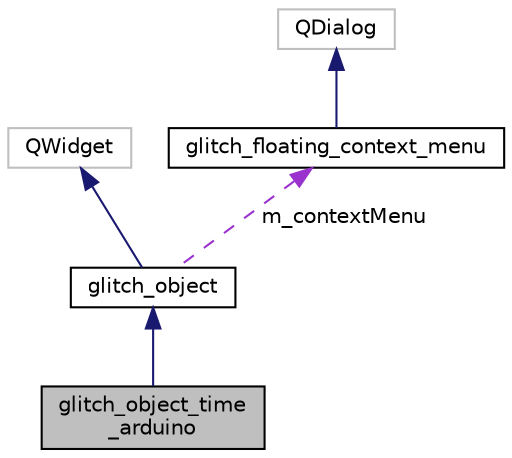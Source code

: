 digraph "glitch_object_time_arduino"
{
 // LATEX_PDF_SIZE
  edge [fontname="Helvetica",fontsize="10",labelfontname="Helvetica",labelfontsize="10"];
  node [fontname="Helvetica",fontsize="10",shape=record];
  Node1 [label="glitch_object_time\l_arduino",height=0.2,width=0.4,color="black", fillcolor="grey75", style="filled", fontcolor="black",tooltip=" "];
  Node2 -> Node1 [dir="back",color="midnightblue",fontsize="10",style="solid",fontname="Helvetica"];
  Node2 [label="glitch_object",height=0.2,width=0.4,color="black", fillcolor="white", style="filled",URL="$classglitch__object.html",tooltip=" "];
  Node3 -> Node2 [dir="back",color="midnightblue",fontsize="10",style="solid",fontname="Helvetica"];
  Node3 [label="QWidget",height=0.2,width=0.4,color="grey75", fillcolor="white", style="filled",tooltip=" "];
  Node4 -> Node2 [dir="back",color="darkorchid3",fontsize="10",style="dashed",label=" m_contextMenu" ,fontname="Helvetica"];
  Node4 [label="glitch_floating_context_menu",height=0.2,width=0.4,color="black", fillcolor="white", style="filled",URL="$classglitch__floating__context__menu.html",tooltip=" "];
  Node5 -> Node4 [dir="back",color="midnightblue",fontsize="10",style="solid",fontname="Helvetica"];
  Node5 [label="QDialog",height=0.2,width=0.4,color="grey75", fillcolor="white", style="filled",tooltip=" "];
}
